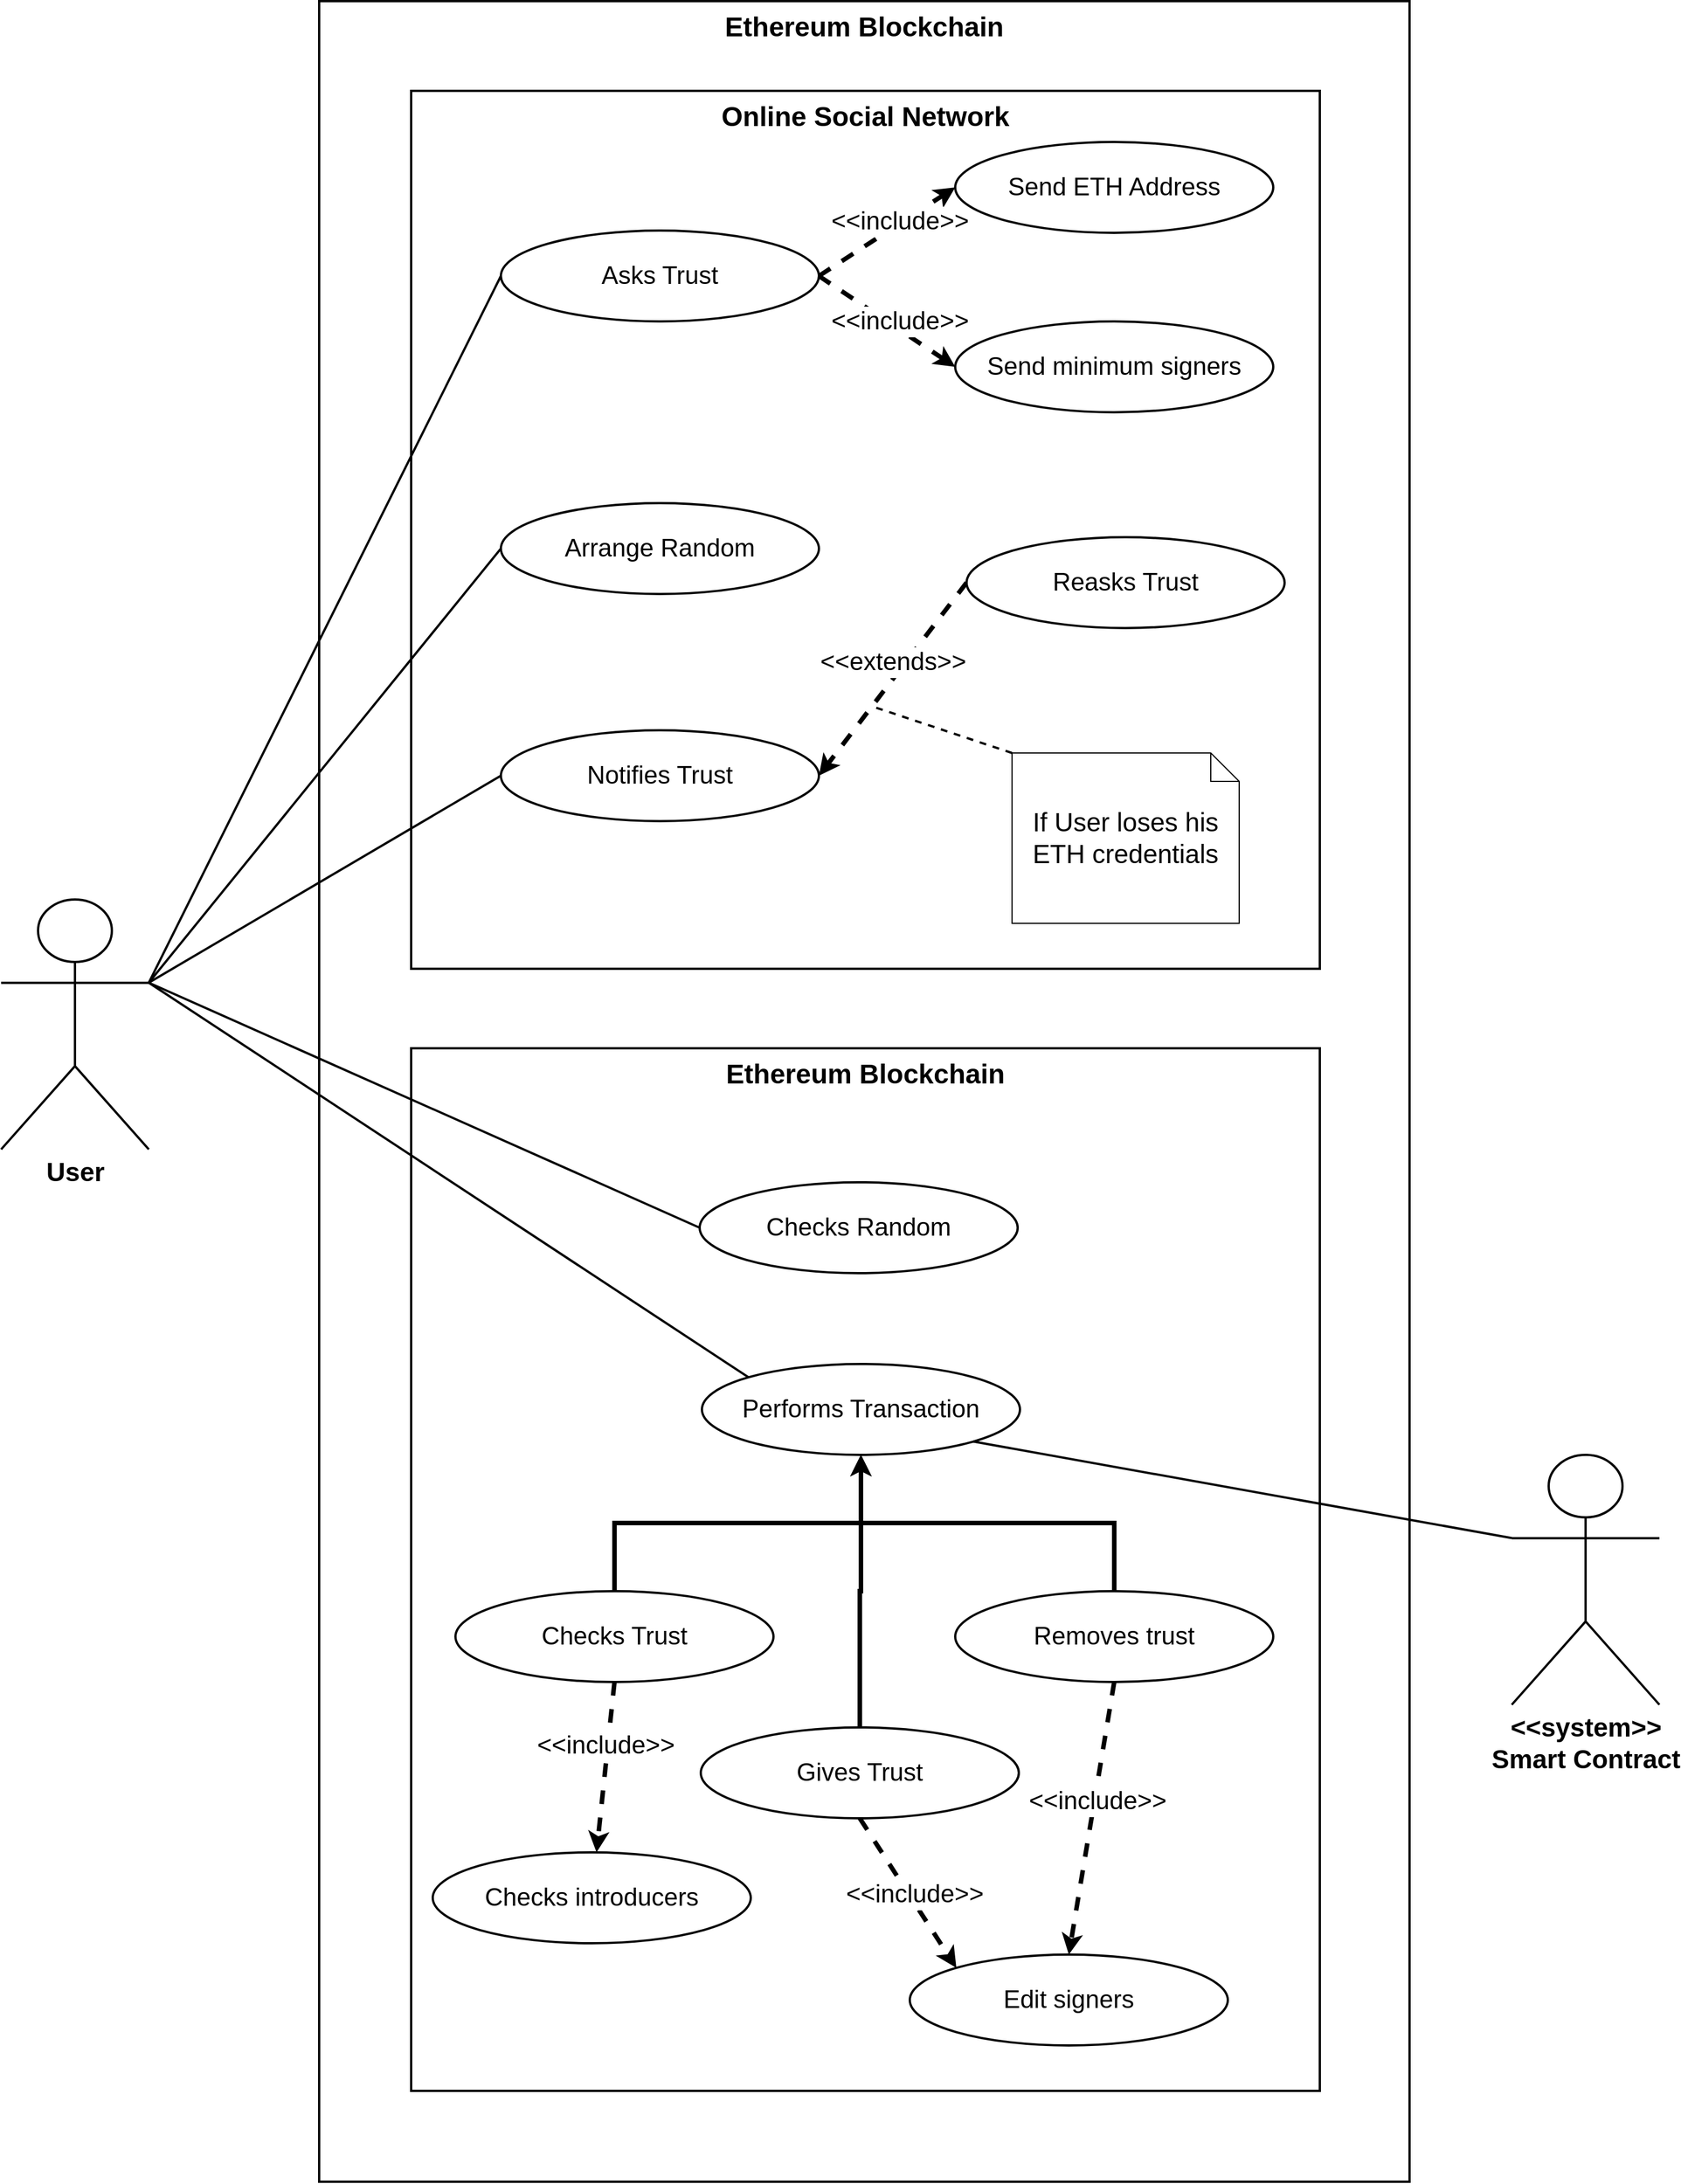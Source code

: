 <mxfile version="22.0.8" type="device">
  <diagram name="Pagina-1" id="KD0p71NW7KmdiMC_3tap">
    <mxGraphModel dx="2868" dy="1682" grid="1" gridSize="10" guides="1" tooltips="1" connect="1" arrows="1" fold="1" page="1" pageScale="1" pageWidth="827" pageHeight="1169" math="0" shadow="0">
      <root>
        <mxCell id="0" />
        <mxCell id="1" parent="0" />
        <mxCell id="zukYgAwYILHTxyN00kDu-1" value="&lt;h1 style=&quot;line-height: 0%;&quot;&gt;Online Social Network&lt;/h1&gt;" style="rounded=0;whiteSpace=wrap;html=1;fillColor=none;labelPosition=center;verticalLabelPosition=middle;align=center;verticalAlign=top;horizontal=1;labelBackgroundColor=none;strokeWidth=2;" vertex="1" parent="1">
          <mxGeometry x="441" y="159" width="800" height="773" as="geometry" />
        </mxCell>
        <mxCell id="zukYgAwYILHTxyN00kDu-37" value="&lt;h1 style=&quot;line-height: 0%;&quot;&gt;Ethereum Blockchain&lt;/h1&gt;" style="rounded=0;whiteSpace=wrap;html=1;fillColor=none;labelPosition=center;verticalLabelPosition=middle;align=center;verticalAlign=top;horizontal=1;labelBackgroundColor=none;strokeWidth=2;" vertex="1" parent="1">
          <mxGeometry x="360" y="80" width="960" height="1920" as="geometry" />
        </mxCell>
        <mxCell id="zukYgAwYILHTxyN00kDu-3" value="&lt;h1 style=&quot;line-height: 0%;&quot;&gt;Ethereum Blockchain&lt;/h1&gt;" style="rounded=0;whiteSpace=wrap;html=1;fillColor=none;labelPosition=center;verticalLabelPosition=middle;align=center;verticalAlign=top;horizontal=1;labelBackgroundColor=none;strokeWidth=2;" vertex="1" parent="1">
          <mxGeometry x="441" y="1002" width="800" height="918" as="geometry" />
        </mxCell>
        <mxCell id="zukYgAwYILHTxyN00kDu-9" style="rounded=0;orthogonalLoop=1;jettySize=auto;html=1;exitX=1;exitY=0.333;exitDx=0;exitDy=0;exitPerimeter=0;entryX=0;entryY=0.5;entryDx=0;entryDy=0;strokeWidth=2;endArrow=none;endFill=0;" edge="1" parent="1" source="zukYgAwYILHTxyN00kDu-4" target="zukYgAwYILHTxyN00kDu-8">
          <mxGeometry relative="1" as="geometry" />
        </mxCell>
        <mxCell id="zukYgAwYILHTxyN00kDu-27" style="rounded=0;orthogonalLoop=1;jettySize=auto;html=1;exitX=1;exitY=0.333;exitDx=0;exitDy=0;exitPerimeter=0;strokeWidth=2;endArrow=none;endFill=0;entryX=0;entryY=0.5;entryDx=0;entryDy=0;" edge="1" parent="1" source="zukYgAwYILHTxyN00kDu-4" target="zukYgAwYILHTxyN00kDu-25">
          <mxGeometry relative="1" as="geometry" />
        </mxCell>
        <mxCell id="zukYgAwYILHTxyN00kDu-34" style="rounded=0;orthogonalLoop=1;jettySize=auto;html=1;exitX=1;exitY=0.333;exitDx=0;exitDy=0;exitPerimeter=0;entryX=0;entryY=0.5;entryDx=0;entryDy=0;endArrow=none;endFill=0;strokeWidth=2;" edge="1" parent="1" source="zukYgAwYILHTxyN00kDu-4" target="zukYgAwYILHTxyN00kDu-28">
          <mxGeometry relative="1" as="geometry" />
        </mxCell>
        <mxCell id="zukYgAwYILHTxyN00kDu-47" style="rounded=0;orthogonalLoop=1;jettySize=auto;html=1;exitX=1;exitY=0.333;exitDx=0;exitDy=0;exitPerimeter=0;entryX=0;entryY=0;entryDx=0;entryDy=0;strokeWidth=2;endArrow=none;endFill=0;" edge="1" parent="1" source="zukYgAwYILHTxyN00kDu-4" target="zukYgAwYILHTxyN00kDu-46">
          <mxGeometry relative="1" as="geometry" />
        </mxCell>
        <mxCell id="zukYgAwYILHTxyN00kDu-52" style="rounded=0;orthogonalLoop=1;jettySize=auto;html=1;exitX=1;exitY=0.333;exitDx=0;exitDy=0;exitPerimeter=0;entryX=0;entryY=0.5;entryDx=0;entryDy=0;strokeWidth=2;endArrow=none;endFill=0;" edge="1" parent="1" source="zukYgAwYILHTxyN00kDu-4" target="zukYgAwYILHTxyN00kDu-51">
          <mxGeometry relative="1" as="geometry" />
        </mxCell>
        <mxCell id="zukYgAwYILHTxyN00kDu-4" value="User" style="shape=umlActor;verticalLabelPosition=bottom;verticalAlign=top;html=1;align=center;strokeWidth=2;fontSize=23;fontStyle=1" vertex="1" parent="1">
          <mxGeometry x="80" y="871" width="130" height="220" as="geometry" />
        </mxCell>
        <mxCell id="zukYgAwYILHTxyN00kDu-17" style="rounded=0;orthogonalLoop=1;jettySize=auto;html=1;exitX=1;exitY=0.5;exitDx=0;exitDy=0;entryX=0;entryY=0.5;entryDx=0;entryDy=0;dashed=1;strokeWidth=4;" edge="1" parent="1" source="zukYgAwYILHTxyN00kDu-8" target="zukYgAwYILHTxyN00kDu-15">
          <mxGeometry relative="1" as="geometry" />
        </mxCell>
        <mxCell id="zukYgAwYILHTxyN00kDu-19" value="&amp;lt;&amp;lt;include&amp;gt;&amp;gt;" style="edgeLabel;html=1;align=center;verticalAlign=middle;resizable=0;points=[];fontSize=22;" vertex="1" connectable="0" parent="zukYgAwYILHTxyN00kDu-17">
          <mxGeometry x="-0.092" y="-4" relative="1" as="geometry">
            <mxPoint x="18" as="offset" />
          </mxGeometry>
        </mxCell>
        <mxCell id="zukYgAwYILHTxyN00kDu-22" style="rounded=0;orthogonalLoop=1;jettySize=auto;html=1;exitX=1;exitY=0.5;exitDx=0;exitDy=0;entryX=0;entryY=0.5;entryDx=0;entryDy=0;dashed=1;strokeWidth=4;" edge="1" parent="1" source="zukYgAwYILHTxyN00kDu-8" target="zukYgAwYILHTxyN00kDu-14">
          <mxGeometry relative="1" as="geometry" />
        </mxCell>
        <mxCell id="zukYgAwYILHTxyN00kDu-24" value="&amp;lt;&amp;lt;include&amp;gt;&amp;gt;" style="edgeLabel;html=1;align=center;verticalAlign=middle;resizable=0;points=[];fontSize=22;" vertex="1" connectable="0" parent="zukYgAwYILHTxyN00kDu-22">
          <mxGeometry x="0.199" y="2" relative="1" as="geometry">
            <mxPoint as="offset" />
          </mxGeometry>
        </mxCell>
        <mxCell id="zukYgAwYILHTxyN00kDu-8" value="&lt;font style=&quot;font-size: 22px;&quot;&gt;Asks Trust&lt;/font&gt;" style="ellipse;whiteSpace=wrap;html=1;strokeWidth=2;" vertex="1" parent="1">
          <mxGeometry x="520" y="282" width="280" height="80" as="geometry" />
        </mxCell>
        <mxCell id="zukYgAwYILHTxyN00kDu-14" value="&lt;font style=&quot;font-size: 22px;&quot;&gt;Send ETH Address&lt;/font&gt;" style="ellipse;whiteSpace=wrap;html=1;strokeWidth=2;" vertex="1" parent="1">
          <mxGeometry x="920" y="204" width="280" height="80" as="geometry" />
        </mxCell>
        <mxCell id="zukYgAwYILHTxyN00kDu-15" value="&lt;font style=&quot;font-size: 22px;&quot;&gt;Send minimum signers&lt;/font&gt;" style="ellipse;whiteSpace=wrap;html=1;strokeWidth=2;" vertex="1" parent="1">
          <mxGeometry x="920" y="362" width="280" height="80" as="geometry" />
        </mxCell>
        <mxCell id="zukYgAwYILHTxyN00kDu-25" value="&lt;font style=&quot;font-size: 22px;&quot;&gt;Arrange Random&lt;/font&gt;" style="ellipse;whiteSpace=wrap;html=1;strokeWidth=2;" vertex="1" parent="1">
          <mxGeometry x="520" y="522" width="280" height="80" as="geometry" />
        </mxCell>
        <mxCell id="zukYgAwYILHTxyN00kDu-28" value="&lt;font style=&quot;font-size: 22px;&quot;&gt;Notifies Trust&lt;/font&gt;" style="ellipse;whiteSpace=wrap;html=1;strokeWidth=2;" vertex="1" parent="1">
          <mxGeometry x="520" y="722" width="280" height="80" as="geometry" />
        </mxCell>
        <mxCell id="zukYgAwYILHTxyN00kDu-39" style="rounded=0;orthogonalLoop=1;jettySize=auto;html=1;exitX=0;exitY=0.5;exitDx=0;exitDy=0;strokeWidth=4;entryX=1;entryY=0.5;entryDx=0;entryDy=0;dashed=1;" edge="1" parent="1" source="zukYgAwYILHTxyN00kDu-29" target="zukYgAwYILHTxyN00kDu-28">
          <mxGeometry relative="1" as="geometry" />
        </mxCell>
        <mxCell id="zukYgAwYILHTxyN00kDu-40" value="&amp;lt;&amp;lt;extends&amp;gt;&amp;gt;" style="edgeLabel;html=1;align=center;verticalAlign=middle;resizable=0;points=[];fontSize=22;" vertex="1" connectable="0" parent="zukYgAwYILHTxyN00kDu-39">
          <mxGeometry x="0.029" y="2" relative="1" as="geometry">
            <mxPoint y="-19" as="offset" />
          </mxGeometry>
        </mxCell>
        <mxCell id="zukYgAwYILHTxyN00kDu-29" value="&lt;font style=&quot;font-size: 22px;&quot;&gt;Reasks Trust&lt;/font&gt;" style="ellipse;whiteSpace=wrap;html=1;strokeWidth=2;" vertex="1" parent="1">
          <mxGeometry x="930" y="552" width="280" height="80" as="geometry" />
        </mxCell>
        <mxCell id="zukYgAwYILHTxyN00kDu-44" style="rounded=0;orthogonalLoop=1;jettySize=auto;html=1;exitX=0;exitY=0;exitDx=0;exitDy=0;exitPerimeter=0;strokeWidth=2;dashed=1;endArrow=none;endFill=0;" edge="1" parent="1" source="zukYgAwYILHTxyN00kDu-41">
          <mxGeometry relative="1" as="geometry">
            <mxPoint x="850" y="702" as="targetPoint" />
          </mxGeometry>
        </mxCell>
        <mxCell id="zukYgAwYILHTxyN00kDu-41" value="If User loses&lt;font style=&quot;font-size: 23px;&quot;&gt;&amp;nbsp;his ETH credentials&lt;/font&gt;" style="shape=note2;boundedLbl=1;whiteSpace=wrap;html=1;size=25;verticalAlign=middle;align=center;fontSize=23;" vertex="1" parent="1">
          <mxGeometry x="970" y="742" width="200" height="150" as="geometry" />
        </mxCell>
        <mxCell id="zukYgAwYILHTxyN00kDu-45" value="&amp;lt;&amp;lt;system&amp;gt;&amp;gt;&lt;br&gt;Smart Contract" style="shape=umlActor;verticalLabelPosition=bottom;verticalAlign=top;html=1;align=center;strokeWidth=2;fontSize=23;fontStyle=1;" vertex="1" parent="1">
          <mxGeometry x="1410" y="1360" width="130" height="220" as="geometry" />
        </mxCell>
        <mxCell id="zukYgAwYILHTxyN00kDu-46" value="&lt;font style=&quot;font-size: 22px;&quot;&gt;Performs Transaction&lt;/font&gt;" style="ellipse;whiteSpace=wrap;html=1;strokeWidth=2;" vertex="1" parent="1">
          <mxGeometry x="697" y="1280" width="280" height="80" as="geometry" />
        </mxCell>
        <mxCell id="zukYgAwYILHTxyN00kDu-48" style="rounded=0;orthogonalLoop=1;jettySize=auto;html=1;exitX=1;exitY=1;exitDx=0;exitDy=0;entryX=0;entryY=0.333;entryDx=0;entryDy=0;entryPerimeter=0;strokeWidth=2;endArrow=none;endFill=0;" edge="1" parent="1" source="zukYgAwYILHTxyN00kDu-46" target="zukYgAwYILHTxyN00kDu-45">
          <mxGeometry relative="1" as="geometry" />
        </mxCell>
        <mxCell id="zukYgAwYILHTxyN00kDu-51" value="&lt;span style=&quot;font-size: 22px;&quot;&gt;Checks Random&lt;/span&gt;" style="ellipse;whiteSpace=wrap;html=1;strokeWidth=2;" vertex="1" parent="1">
          <mxGeometry x="695" y="1120" width="280" height="80" as="geometry" />
        </mxCell>
        <mxCell id="zukYgAwYILHTxyN00kDu-58" style="edgeStyle=orthogonalEdgeStyle;rounded=0;orthogonalLoop=1;jettySize=auto;html=1;exitX=0.5;exitY=0;exitDx=0;exitDy=0;entryX=0.5;entryY=1;entryDx=0;entryDy=0;strokeWidth=4;" edge="1" parent="1" source="zukYgAwYILHTxyN00kDu-53" target="zukYgAwYILHTxyN00kDu-46">
          <mxGeometry relative="1" as="geometry" />
        </mxCell>
        <mxCell id="zukYgAwYILHTxyN00kDu-61" style="rounded=0;orthogonalLoop=1;jettySize=auto;html=1;exitX=0.5;exitY=1;exitDx=0;exitDy=0;strokeWidth=4;dashed=1;" edge="1" parent="1" source="zukYgAwYILHTxyN00kDu-53" target="zukYgAwYILHTxyN00kDu-55">
          <mxGeometry relative="1" as="geometry" />
        </mxCell>
        <mxCell id="zukYgAwYILHTxyN00kDu-62" value="&amp;lt;&amp;lt;include&amp;gt;&amp;gt;" style="edgeLabel;html=1;align=center;verticalAlign=middle;resizable=0;points=[];fontSize=22;" vertex="1" connectable="0" parent="zukYgAwYILHTxyN00kDu-61">
          <mxGeometry x="0.24" y="7" relative="1" as="geometry">
            <mxPoint x="-5" y="-38" as="offset" />
          </mxGeometry>
        </mxCell>
        <mxCell id="zukYgAwYILHTxyN00kDu-53" value="&lt;font style=&quot;font-size: 22px;&quot;&gt;Checks Trust&lt;/font&gt;" style="ellipse;whiteSpace=wrap;html=1;strokeWidth=2;" vertex="1" parent="1">
          <mxGeometry x="480" y="1480" width="280" height="80" as="geometry" />
        </mxCell>
        <mxCell id="zukYgAwYILHTxyN00kDu-59" style="edgeStyle=orthogonalEdgeStyle;rounded=0;orthogonalLoop=1;jettySize=auto;html=1;exitX=0.5;exitY=0;exitDx=0;exitDy=0;entryX=0.5;entryY=1;entryDx=0;entryDy=0;strokeWidth=4;" edge="1" parent="1" source="zukYgAwYILHTxyN00kDu-54" target="zukYgAwYILHTxyN00kDu-46">
          <mxGeometry relative="1" as="geometry" />
        </mxCell>
        <mxCell id="zukYgAwYILHTxyN00kDu-65" style="rounded=0;orthogonalLoop=1;jettySize=auto;html=1;exitX=0.5;exitY=1;exitDx=0;exitDy=0;entryX=0.5;entryY=0;entryDx=0;entryDy=0;dashed=1;strokeWidth=4;" edge="1" parent="1" source="zukYgAwYILHTxyN00kDu-54" target="zukYgAwYILHTxyN00kDu-63">
          <mxGeometry relative="1" as="geometry" />
        </mxCell>
        <mxCell id="zukYgAwYILHTxyN00kDu-67" value="&amp;lt;&amp;lt;include&amp;gt;&amp;gt;" style="edgeLabel;html=1;align=center;verticalAlign=middle;resizable=0;points=[];fontSize=22;" vertex="1" connectable="0" parent="zukYgAwYILHTxyN00kDu-65">
          <mxGeometry x="-0.119" y="2" relative="1" as="geometry">
            <mxPoint y="-1" as="offset" />
          </mxGeometry>
        </mxCell>
        <mxCell id="zukYgAwYILHTxyN00kDu-54" value="&lt;font style=&quot;font-size: 22px;&quot;&gt;Removes trust&lt;/font&gt;" style="ellipse;whiteSpace=wrap;html=1;strokeWidth=2;" vertex="1" parent="1">
          <mxGeometry x="920" y="1480" width="280" height="80" as="geometry" />
        </mxCell>
        <mxCell id="zukYgAwYILHTxyN00kDu-55" value="&lt;font style=&quot;font-size: 22px;&quot;&gt;Checks introducers&lt;/font&gt;" style="ellipse;whiteSpace=wrap;html=1;strokeWidth=2;" vertex="1" parent="1">
          <mxGeometry x="460" y="1710" width="280" height="80" as="geometry" />
        </mxCell>
        <mxCell id="zukYgAwYILHTxyN00kDu-57" style="edgeStyle=orthogonalEdgeStyle;rounded=0;orthogonalLoop=1;jettySize=auto;html=1;exitX=0.5;exitY=0;exitDx=0;exitDy=0;entryX=0.5;entryY=1;entryDx=0;entryDy=0;strokeWidth=4;" edge="1" parent="1" source="zukYgAwYILHTxyN00kDu-56" target="zukYgAwYILHTxyN00kDu-46">
          <mxGeometry relative="1" as="geometry" />
        </mxCell>
        <mxCell id="zukYgAwYILHTxyN00kDu-64" style="rounded=0;orthogonalLoop=1;jettySize=auto;html=1;exitX=0.5;exitY=1;exitDx=0;exitDy=0;entryX=0;entryY=0;entryDx=0;entryDy=0;dashed=1;strokeWidth=4;" edge="1" parent="1" source="zukYgAwYILHTxyN00kDu-56" target="zukYgAwYILHTxyN00kDu-63">
          <mxGeometry relative="1" as="geometry" />
        </mxCell>
        <mxCell id="zukYgAwYILHTxyN00kDu-66" value="&amp;lt;&amp;lt;include&amp;gt;&amp;gt;" style="edgeLabel;html=1;align=center;verticalAlign=middle;resizable=0;points=[];fontSize=22;" vertex="1" connectable="0" parent="zukYgAwYILHTxyN00kDu-64">
          <mxGeometry x="0.061" y="3" relative="1" as="geometry">
            <mxPoint y="-1" as="offset" />
          </mxGeometry>
        </mxCell>
        <mxCell id="zukYgAwYILHTxyN00kDu-56" value="&lt;span style=&quot;font-size: 22px;&quot;&gt;Gives Trust&lt;/span&gt;" style="ellipse;whiteSpace=wrap;html=1;strokeWidth=2;" vertex="1" parent="1">
          <mxGeometry x="696" y="1600" width="280" height="80" as="geometry" />
        </mxCell>
        <mxCell id="zukYgAwYILHTxyN00kDu-63" value="&lt;font style=&quot;font-size: 22px;&quot;&gt;Edit signers&lt;/font&gt;" style="ellipse;whiteSpace=wrap;html=1;strokeWidth=2;" vertex="1" parent="1">
          <mxGeometry x="880" y="1800" width="280" height="80" as="geometry" />
        </mxCell>
      </root>
    </mxGraphModel>
  </diagram>
</mxfile>
